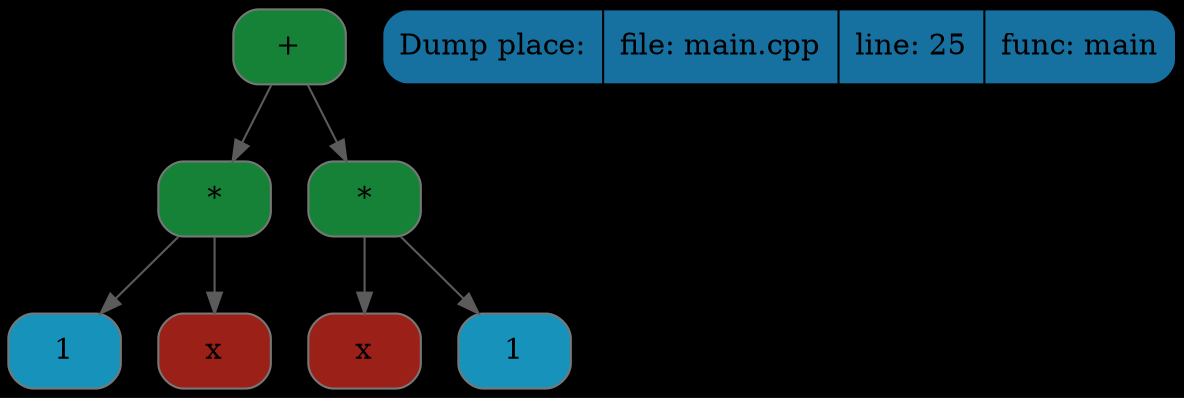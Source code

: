 digraph G{
rankdir=TB
graph [bgcolor="#000000"];
node0x504000000050[shape=Mrecord, style=filled, fillcolor="#168237"label ="+", color = "#777777"];
node0x504000000190[shape=Mrecord, style=filled, fillcolor="#168237"label ="*", color = "#777777"];
node0x504000000110[shape=Mrecord, style=filled, fillcolor="#1692bb"label ="1", color = "#777777"];
node0x5040000000d0[shape=Mrecord, style=filled, fillcolor="#9b2017"label ="x", color = "#777777"];
node0x5040000001d0[shape=Mrecord, style=filled, fillcolor="#168237"label ="*", color = "#777777"];
node0x504000000090[shape=Mrecord, style=filled, fillcolor="#9b2017"label ="x", color = "#777777"];
node0x504000000150[shape=Mrecord, style=filled, fillcolor="#1692bb"label ="1", color = "#777777"];
edge[color="#5b5b5b"];
node0x504000000050->node0x504000000190;
node0x504000000190->node0x504000000110;
node0x504000000190->node0x5040000000d0;
node0x504000000050->node0x5040000001d0;
node0x5040000001d0->node0x504000000090;
node0x5040000001d0->node0x504000000150;
place[shape=Mrecord, style=filled, fillcolor="#1771a0",label  = "Dump place:| file: main.cpp |<f0> line: 25 |<f1> func: main", color = "#000000"];
}
